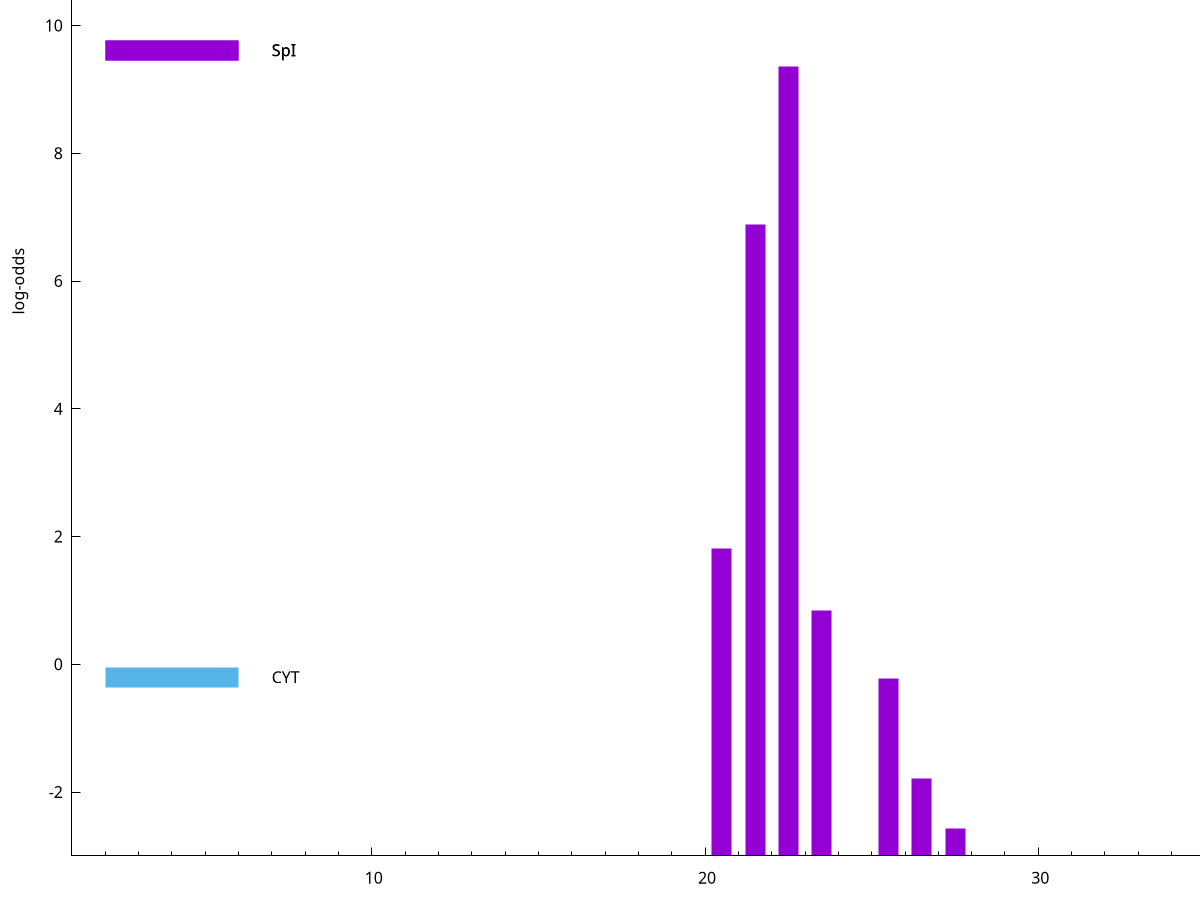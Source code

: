set title "LipoP predictions for SRR5666568.gff"
set size 2., 1.4
set xrange [1:70] 
set mxtics 10
set yrange [-3:15]
set y2range [0:18]
set ylabel "log-odds"
set term postscript eps color solid "Helvetica" 30
set output "SRR5666568.gff235.eps"
set arrow from 2,9.61444 to 6,9.61444 nohead lt 1 lw 20
set label "SpI" at 7,9.61444
set arrow from 2,-0.200913 to 6,-0.200913 nohead lt 3 lw 20
set label "CYT" at 7,-0.200913
set arrow from 2,9.61444 to 6,9.61444 nohead lt 1 lw 20
set label "SpI" at 7,9.61444
# NOTE: The scores below are the log-odds scores with the threshold
# NOTE: subtracted (a hack to make gnuplot make the histogram all
# NOTE: look nice).
plot "-" axes x1y2 title "" with impulses lt 1 lw 20
22.500000 12.364570
21.500000 9.881120
20.500000 4.813330
23.500000 3.844065
25.500000 2.785194
26.500000 1.214900
27.500000 0.424990
e
exit
